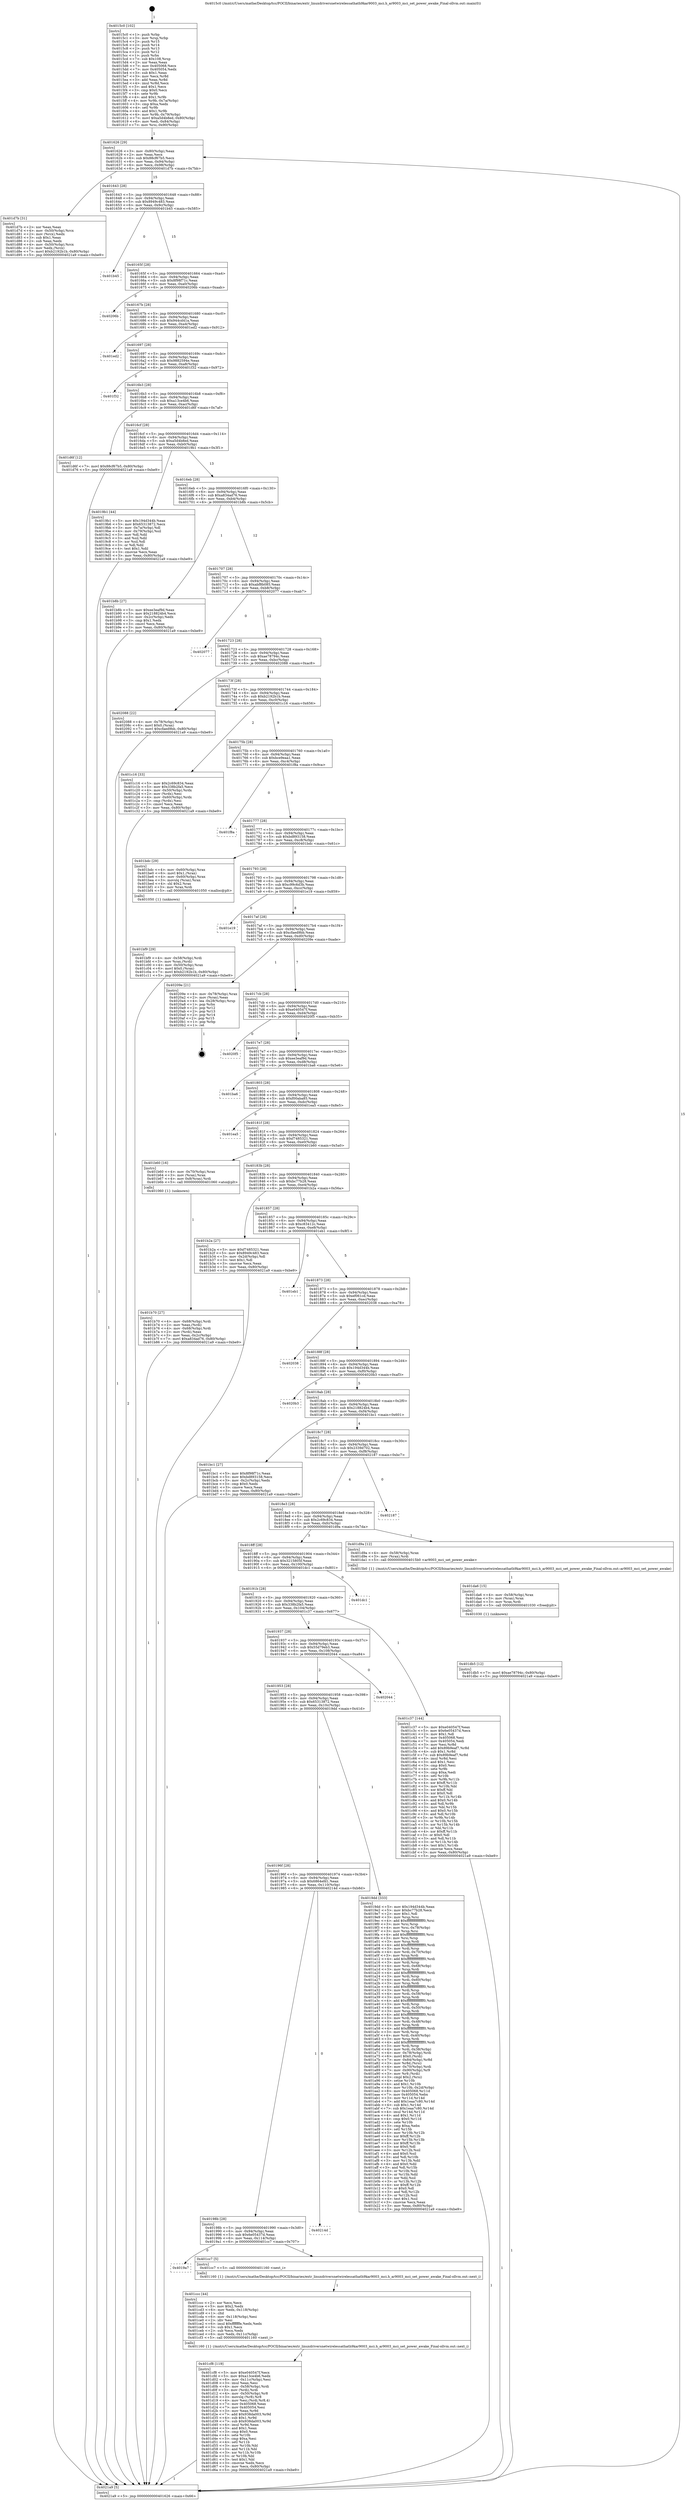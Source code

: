 digraph "0x4015c0" {
  label = "0x4015c0 (/mnt/c/Users/mathe/Desktop/tcc/POCII/binaries/extr_linuxdriversnetwirelessathath9kar9003_mci.h_ar9003_mci_set_power_awake_Final-ollvm.out::main(0))"
  labelloc = "t"
  node[shape=record]

  Entry [label="",width=0.3,height=0.3,shape=circle,fillcolor=black,style=filled]
  "0x401626" [label="{
     0x401626 [29]\l
     | [instrs]\l
     &nbsp;&nbsp;0x401626 \<+3\>: mov -0x80(%rbp),%eax\l
     &nbsp;&nbsp;0x401629 \<+2\>: mov %eax,%ecx\l
     &nbsp;&nbsp;0x40162b \<+6\>: sub $0x88cf67b5,%ecx\l
     &nbsp;&nbsp;0x401631 \<+6\>: mov %eax,-0x94(%rbp)\l
     &nbsp;&nbsp;0x401637 \<+6\>: mov %ecx,-0x98(%rbp)\l
     &nbsp;&nbsp;0x40163d \<+6\>: je 0000000000401d7b \<main+0x7bb\>\l
  }"]
  "0x401d7b" [label="{
     0x401d7b [31]\l
     | [instrs]\l
     &nbsp;&nbsp;0x401d7b \<+2\>: xor %eax,%eax\l
     &nbsp;&nbsp;0x401d7d \<+4\>: mov -0x50(%rbp),%rcx\l
     &nbsp;&nbsp;0x401d81 \<+2\>: mov (%rcx),%edx\l
     &nbsp;&nbsp;0x401d83 \<+3\>: sub $0x1,%eax\l
     &nbsp;&nbsp;0x401d86 \<+2\>: sub %eax,%edx\l
     &nbsp;&nbsp;0x401d88 \<+4\>: mov -0x50(%rbp),%rcx\l
     &nbsp;&nbsp;0x401d8c \<+2\>: mov %edx,(%rcx)\l
     &nbsp;&nbsp;0x401d8e \<+7\>: movl $0xb2192b1b,-0x80(%rbp)\l
     &nbsp;&nbsp;0x401d95 \<+5\>: jmp 00000000004021a9 \<main+0xbe9\>\l
  }"]
  "0x401643" [label="{
     0x401643 [28]\l
     | [instrs]\l
     &nbsp;&nbsp;0x401643 \<+5\>: jmp 0000000000401648 \<main+0x88\>\l
     &nbsp;&nbsp;0x401648 \<+6\>: mov -0x94(%rbp),%eax\l
     &nbsp;&nbsp;0x40164e \<+5\>: sub $0x8949c483,%eax\l
     &nbsp;&nbsp;0x401653 \<+6\>: mov %eax,-0x9c(%rbp)\l
     &nbsp;&nbsp;0x401659 \<+6\>: je 0000000000401b45 \<main+0x585\>\l
  }"]
  Exit [label="",width=0.3,height=0.3,shape=circle,fillcolor=black,style=filled,peripheries=2]
  "0x401b45" [label="{
     0x401b45\l
  }", style=dashed]
  "0x40165f" [label="{
     0x40165f [28]\l
     | [instrs]\l
     &nbsp;&nbsp;0x40165f \<+5\>: jmp 0000000000401664 \<main+0xa4\>\l
     &nbsp;&nbsp;0x401664 \<+6\>: mov -0x94(%rbp),%eax\l
     &nbsp;&nbsp;0x40166a \<+5\>: sub $0x8f98f71c,%eax\l
     &nbsp;&nbsp;0x40166f \<+6\>: mov %eax,-0xa0(%rbp)\l
     &nbsp;&nbsp;0x401675 \<+6\>: je 000000000040206b \<main+0xaab\>\l
  }"]
  "0x401db5" [label="{
     0x401db5 [12]\l
     | [instrs]\l
     &nbsp;&nbsp;0x401db5 \<+7\>: movl $0xae78794c,-0x80(%rbp)\l
     &nbsp;&nbsp;0x401dbc \<+5\>: jmp 00000000004021a9 \<main+0xbe9\>\l
  }"]
  "0x40206b" [label="{
     0x40206b\l
  }", style=dashed]
  "0x40167b" [label="{
     0x40167b [28]\l
     | [instrs]\l
     &nbsp;&nbsp;0x40167b \<+5\>: jmp 0000000000401680 \<main+0xc0\>\l
     &nbsp;&nbsp;0x401680 \<+6\>: mov -0x94(%rbp),%eax\l
     &nbsp;&nbsp;0x401686 \<+5\>: sub $0x944cd41a,%eax\l
     &nbsp;&nbsp;0x40168b \<+6\>: mov %eax,-0xa4(%rbp)\l
     &nbsp;&nbsp;0x401691 \<+6\>: je 0000000000401ed2 \<main+0x912\>\l
  }"]
  "0x401da6" [label="{
     0x401da6 [15]\l
     | [instrs]\l
     &nbsp;&nbsp;0x401da6 \<+4\>: mov -0x58(%rbp),%rax\l
     &nbsp;&nbsp;0x401daa \<+3\>: mov (%rax),%rax\l
     &nbsp;&nbsp;0x401dad \<+3\>: mov %rax,%rdi\l
     &nbsp;&nbsp;0x401db0 \<+5\>: call 0000000000401030 \<free@plt\>\l
     | [calls]\l
     &nbsp;&nbsp;0x401030 \{1\} (unknown)\l
  }"]
  "0x401ed2" [label="{
     0x401ed2\l
  }", style=dashed]
  "0x401697" [label="{
     0x401697 [28]\l
     | [instrs]\l
     &nbsp;&nbsp;0x401697 \<+5\>: jmp 000000000040169c \<main+0xdc\>\l
     &nbsp;&nbsp;0x40169c \<+6\>: mov -0x94(%rbp),%eax\l
     &nbsp;&nbsp;0x4016a2 \<+5\>: sub $0x9882594e,%eax\l
     &nbsp;&nbsp;0x4016a7 \<+6\>: mov %eax,-0xa8(%rbp)\l
     &nbsp;&nbsp;0x4016ad \<+6\>: je 0000000000401f32 \<main+0x972\>\l
  }"]
  "0x401cf8" [label="{
     0x401cf8 [119]\l
     | [instrs]\l
     &nbsp;&nbsp;0x401cf8 \<+5\>: mov $0xe040547f,%ecx\l
     &nbsp;&nbsp;0x401cfd \<+5\>: mov $0xa13ce4b6,%edx\l
     &nbsp;&nbsp;0x401d02 \<+6\>: mov -0x11c(%rbp),%esi\l
     &nbsp;&nbsp;0x401d08 \<+3\>: imul %eax,%esi\l
     &nbsp;&nbsp;0x401d0b \<+4\>: mov -0x58(%rbp),%rdi\l
     &nbsp;&nbsp;0x401d0f \<+3\>: mov (%rdi),%rdi\l
     &nbsp;&nbsp;0x401d12 \<+4\>: mov -0x50(%rbp),%r8\l
     &nbsp;&nbsp;0x401d16 \<+3\>: movslq (%r8),%r8\l
     &nbsp;&nbsp;0x401d19 \<+4\>: mov %esi,(%rdi,%r8,4)\l
     &nbsp;&nbsp;0x401d1d \<+7\>: mov 0x405068,%eax\l
     &nbsp;&nbsp;0x401d24 \<+7\>: mov 0x405054,%esi\l
     &nbsp;&nbsp;0x401d2b \<+3\>: mov %eax,%r9d\l
     &nbsp;&nbsp;0x401d2e \<+7\>: add $0x938da003,%r9d\l
     &nbsp;&nbsp;0x401d35 \<+4\>: sub $0x1,%r9d\l
     &nbsp;&nbsp;0x401d39 \<+7\>: sub $0x938da003,%r9d\l
     &nbsp;&nbsp;0x401d40 \<+4\>: imul %r9d,%eax\l
     &nbsp;&nbsp;0x401d44 \<+3\>: and $0x1,%eax\l
     &nbsp;&nbsp;0x401d47 \<+3\>: cmp $0x0,%eax\l
     &nbsp;&nbsp;0x401d4a \<+4\>: sete %r10b\l
     &nbsp;&nbsp;0x401d4e \<+3\>: cmp $0xa,%esi\l
     &nbsp;&nbsp;0x401d51 \<+4\>: setl %r11b\l
     &nbsp;&nbsp;0x401d55 \<+3\>: mov %r10b,%bl\l
     &nbsp;&nbsp;0x401d58 \<+3\>: and %r11b,%bl\l
     &nbsp;&nbsp;0x401d5b \<+3\>: xor %r11b,%r10b\l
     &nbsp;&nbsp;0x401d5e \<+3\>: or %r10b,%bl\l
     &nbsp;&nbsp;0x401d61 \<+3\>: test $0x1,%bl\l
     &nbsp;&nbsp;0x401d64 \<+3\>: cmovne %edx,%ecx\l
     &nbsp;&nbsp;0x401d67 \<+3\>: mov %ecx,-0x80(%rbp)\l
     &nbsp;&nbsp;0x401d6a \<+5\>: jmp 00000000004021a9 \<main+0xbe9\>\l
  }"]
  "0x401f32" [label="{
     0x401f32\l
  }", style=dashed]
  "0x4016b3" [label="{
     0x4016b3 [28]\l
     | [instrs]\l
     &nbsp;&nbsp;0x4016b3 \<+5\>: jmp 00000000004016b8 \<main+0xf8\>\l
     &nbsp;&nbsp;0x4016b8 \<+6\>: mov -0x94(%rbp),%eax\l
     &nbsp;&nbsp;0x4016be \<+5\>: sub $0xa13ce4b6,%eax\l
     &nbsp;&nbsp;0x4016c3 \<+6\>: mov %eax,-0xac(%rbp)\l
     &nbsp;&nbsp;0x4016c9 \<+6\>: je 0000000000401d6f \<main+0x7af\>\l
  }"]
  "0x401ccc" [label="{
     0x401ccc [44]\l
     | [instrs]\l
     &nbsp;&nbsp;0x401ccc \<+2\>: xor %ecx,%ecx\l
     &nbsp;&nbsp;0x401cce \<+5\>: mov $0x2,%edx\l
     &nbsp;&nbsp;0x401cd3 \<+6\>: mov %edx,-0x118(%rbp)\l
     &nbsp;&nbsp;0x401cd9 \<+1\>: cltd\l
     &nbsp;&nbsp;0x401cda \<+6\>: mov -0x118(%rbp),%esi\l
     &nbsp;&nbsp;0x401ce0 \<+2\>: idiv %esi\l
     &nbsp;&nbsp;0x401ce2 \<+6\>: imul $0xfffffffe,%edx,%edx\l
     &nbsp;&nbsp;0x401ce8 \<+3\>: sub $0x1,%ecx\l
     &nbsp;&nbsp;0x401ceb \<+2\>: sub %ecx,%edx\l
     &nbsp;&nbsp;0x401ced \<+6\>: mov %edx,-0x11c(%rbp)\l
     &nbsp;&nbsp;0x401cf3 \<+5\>: call 0000000000401160 \<next_i\>\l
     | [calls]\l
     &nbsp;&nbsp;0x401160 \{1\} (/mnt/c/Users/mathe/Desktop/tcc/POCII/binaries/extr_linuxdriversnetwirelessathath9kar9003_mci.h_ar9003_mci_set_power_awake_Final-ollvm.out::next_i)\l
  }"]
  "0x401d6f" [label="{
     0x401d6f [12]\l
     | [instrs]\l
     &nbsp;&nbsp;0x401d6f \<+7\>: movl $0x88cf67b5,-0x80(%rbp)\l
     &nbsp;&nbsp;0x401d76 \<+5\>: jmp 00000000004021a9 \<main+0xbe9\>\l
  }"]
  "0x4016cf" [label="{
     0x4016cf [28]\l
     | [instrs]\l
     &nbsp;&nbsp;0x4016cf \<+5\>: jmp 00000000004016d4 \<main+0x114\>\l
     &nbsp;&nbsp;0x4016d4 \<+6\>: mov -0x94(%rbp),%eax\l
     &nbsp;&nbsp;0x4016da \<+5\>: sub $0xa5d4b8ed,%eax\l
     &nbsp;&nbsp;0x4016df \<+6\>: mov %eax,-0xb0(%rbp)\l
     &nbsp;&nbsp;0x4016e5 \<+6\>: je 00000000004019b1 \<main+0x3f1\>\l
  }"]
  "0x4019a7" [label="{
     0x4019a7\l
  }", style=dashed]
  "0x4019b1" [label="{
     0x4019b1 [44]\l
     | [instrs]\l
     &nbsp;&nbsp;0x4019b1 \<+5\>: mov $0x194d344b,%eax\l
     &nbsp;&nbsp;0x4019b6 \<+5\>: mov $0x65313872,%ecx\l
     &nbsp;&nbsp;0x4019bb \<+3\>: mov -0x7a(%rbp),%dl\l
     &nbsp;&nbsp;0x4019be \<+4\>: mov -0x79(%rbp),%sil\l
     &nbsp;&nbsp;0x4019c2 \<+3\>: mov %dl,%dil\l
     &nbsp;&nbsp;0x4019c5 \<+3\>: and %sil,%dil\l
     &nbsp;&nbsp;0x4019c8 \<+3\>: xor %sil,%dl\l
     &nbsp;&nbsp;0x4019cb \<+3\>: or %dl,%dil\l
     &nbsp;&nbsp;0x4019ce \<+4\>: test $0x1,%dil\l
     &nbsp;&nbsp;0x4019d2 \<+3\>: cmovne %ecx,%eax\l
     &nbsp;&nbsp;0x4019d5 \<+3\>: mov %eax,-0x80(%rbp)\l
     &nbsp;&nbsp;0x4019d8 \<+5\>: jmp 00000000004021a9 \<main+0xbe9\>\l
  }"]
  "0x4016eb" [label="{
     0x4016eb [28]\l
     | [instrs]\l
     &nbsp;&nbsp;0x4016eb \<+5\>: jmp 00000000004016f0 \<main+0x130\>\l
     &nbsp;&nbsp;0x4016f0 \<+6\>: mov -0x94(%rbp),%eax\l
     &nbsp;&nbsp;0x4016f6 \<+5\>: sub $0xa834ad76,%eax\l
     &nbsp;&nbsp;0x4016fb \<+6\>: mov %eax,-0xb4(%rbp)\l
     &nbsp;&nbsp;0x401701 \<+6\>: je 0000000000401b8b \<main+0x5cb\>\l
  }"]
  "0x4021a9" [label="{
     0x4021a9 [5]\l
     | [instrs]\l
     &nbsp;&nbsp;0x4021a9 \<+5\>: jmp 0000000000401626 \<main+0x66\>\l
  }"]
  "0x4015c0" [label="{
     0x4015c0 [102]\l
     | [instrs]\l
     &nbsp;&nbsp;0x4015c0 \<+1\>: push %rbp\l
     &nbsp;&nbsp;0x4015c1 \<+3\>: mov %rsp,%rbp\l
     &nbsp;&nbsp;0x4015c4 \<+2\>: push %r15\l
     &nbsp;&nbsp;0x4015c6 \<+2\>: push %r14\l
     &nbsp;&nbsp;0x4015c8 \<+2\>: push %r13\l
     &nbsp;&nbsp;0x4015ca \<+2\>: push %r12\l
     &nbsp;&nbsp;0x4015cc \<+1\>: push %rbx\l
     &nbsp;&nbsp;0x4015cd \<+7\>: sub $0x108,%rsp\l
     &nbsp;&nbsp;0x4015d4 \<+2\>: xor %eax,%eax\l
     &nbsp;&nbsp;0x4015d6 \<+7\>: mov 0x405068,%ecx\l
     &nbsp;&nbsp;0x4015dd \<+7\>: mov 0x405054,%edx\l
     &nbsp;&nbsp;0x4015e4 \<+3\>: sub $0x1,%eax\l
     &nbsp;&nbsp;0x4015e7 \<+3\>: mov %ecx,%r8d\l
     &nbsp;&nbsp;0x4015ea \<+3\>: add %eax,%r8d\l
     &nbsp;&nbsp;0x4015ed \<+4\>: imul %r8d,%ecx\l
     &nbsp;&nbsp;0x4015f1 \<+3\>: and $0x1,%ecx\l
     &nbsp;&nbsp;0x4015f4 \<+3\>: cmp $0x0,%ecx\l
     &nbsp;&nbsp;0x4015f7 \<+4\>: sete %r9b\l
     &nbsp;&nbsp;0x4015fb \<+4\>: and $0x1,%r9b\l
     &nbsp;&nbsp;0x4015ff \<+4\>: mov %r9b,-0x7a(%rbp)\l
     &nbsp;&nbsp;0x401603 \<+3\>: cmp $0xa,%edx\l
     &nbsp;&nbsp;0x401606 \<+4\>: setl %r9b\l
     &nbsp;&nbsp;0x40160a \<+4\>: and $0x1,%r9b\l
     &nbsp;&nbsp;0x40160e \<+4\>: mov %r9b,-0x79(%rbp)\l
     &nbsp;&nbsp;0x401612 \<+7\>: movl $0xa5d4b8ed,-0x80(%rbp)\l
     &nbsp;&nbsp;0x401619 \<+6\>: mov %edi,-0x84(%rbp)\l
     &nbsp;&nbsp;0x40161f \<+7\>: mov %rsi,-0x90(%rbp)\l
  }"]
  "0x401cc7" [label="{
     0x401cc7 [5]\l
     | [instrs]\l
     &nbsp;&nbsp;0x401cc7 \<+5\>: call 0000000000401160 \<next_i\>\l
     | [calls]\l
     &nbsp;&nbsp;0x401160 \{1\} (/mnt/c/Users/mathe/Desktop/tcc/POCII/binaries/extr_linuxdriversnetwirelessathath9kar9003_mci.h_ar9003_mci_set_power_awake_Final-ollvm.out::next_i)\l
  }"]
  "0x401b8b" [label="{
     0x401b8b [27]\l
     | [instrs]\l
     &nbsp;&nbsp;0x401b8b \<+5\>: mov $0xee3eaf9d,%eax\l
     &nbsp;&nbsp;0x401b90 \<+5\>: mov $0x218824b4,%ecx\l
     &nbsp;&nbsp;0x401b95 \<+3\>: mov -0x2c(%rbp),%edx\l
     &nbsp;&nbsp;0x401b98 \<+3\>: cmp $0x1,%edx\l
     &nbsp;&nbsp;0x401b9b \<+3\>: cmovl %ecx,%eax\l
     &nbsp;&nbsp;0x401b9e \<+3\>: mov %eax,-0x80(%rbp)\l
     &nbsp;&nbsp;0x401ba1 \<+5\>: jmp 00000000004021a9 \<main+0xbe9\>\l
  }"]
  "0x401707" [label="{
     0x401707 [28]\l
     | [instrs]\l
     &nbsp;&nbsp;0x401707 \<+5\>: jmp 000000000040170c \<main+0x14c\>\l
     &nbsp;&nbsp;0x40170c \<+6\>: mov -0x94(%rbp),%eax\l
     &nbsp;&nbsp;0x401712 \<+5\>: sub $0xabf8b085,%eax\l
     &nbsp;&nbsp;0x401717 \<+6\>: mov %eax,-0xb8(%rbp)\l
     &nbsp;&nbsp;0x40171d \<+6\>: je 0000000000402077 \<main+0xab7\>\l
  }"]
  "0x40198b" [label="{
     0x40198b [28]\l
     | [instrs]\l
     &nbsp;&nbsp;0x40198b \<+5\>: jmp 0000000000401990 \<main+0x3d0\>\l
     &nbsp;&nbsp;0x401990 \<+6\>: mov -0x94(%rbp),%eax\l
     &nbsp;&nbsp;0x401996 \<+5\>: sub $0x6e05437d,%eax\l
     &nbsp;&nbsp;0x40199b \<+6\>: mov %eax,-0x114(%rbp)\l
     &nbsp;&nbsp;0x4019a1 \<+6\>: je 0000000000401cc7 \<main+0x707\>\l
  }"]
  "0x402077" [label="{
     0x402077\l
  }", style=dashed]
  "0x401723" [label="{
     0x401723 [28]\l
     | [instrs]\l
     &nbsp;&nbsp;0x401723 \<+5\>: jmp 0000000000401728 \<main+0x168\>\l
     &nbsp;&nbsp;0x401728 \<+6\>: mov -0x94(%rbp),%eax\l
     &nbsp;&nbsp;0x40172e \<+5\>: sub $0xae78794c,%eax\l
     &nbsp;&nbsp;0x401733 \<+6\>: mov %eax,-0xbc(%rbp)\l
     &nbsp;&nbsp;0x401739 \<+6\>: je 0000000000402088 \<main+0xac8\>\l
  }"]
  "0x40214d" [label="{
     0x40214d\l
  }", style=dashed]
  "0x402088" [label="{
     0x402088 [22]\l
     | [instrs]\l
     &nbsp;&nbsp;0x402088 \<+4\>: mov -0x78(%rbp),%rax\l
     &nbsp;&nbsp;0x40208c \<+6\>: movl $0x0,(%rax)\l
     &nbsp;&nbsp;0x402092 \<+7\>: movl $0xcfaed9bb,-0x80(%rbp)\l
     &nbsp;&nbsp;0x402099 \<+5\>: jmp 00000000004021a9 \<main+0xbe9\>\l
  }"]
  "0x40173f" [label="{
     0x40173f [28]\l
     | [instrs]\l
     &nbsp;&nbsp;0x40173f \<+5\>: jmp 0000000000401744 \<main+0x184\>\l
     &nbsp;&nbsp;0x401744 \<+6\>: mov -0x94(%rbp),%eax\l
     &nbsp;&nbsp;0x40174a \<+5\>: sub $0xb2192b1b,%eax\l
     &nbsp;&nbsp;0x40174f \<+6\>: mov %eax,-0xc0(%rbp)\l
     &nbsp;&nbsp;0x401755 \<+6\>: je 0000000000401c16 \<main+0x656\>\l
  }"]
  "0x401bf9" [label="{
     0x401bf9 [29]\l
     | [instrs]\l
     &nbsp;&nbsp;0x401bf9 \<+4\>: mov -0x58(%rbp),%rdi\l
     &nbsp;&nbsp;0x401bfd \<+3\>: mov %rax,(%rdi)\l
     &nbsp;&nbsp;0x401c00 \<+4\>: mov -0x50(%rbp),%rax\l
     &nbsp;&nbsp;0x401c04 \<+6\>: movl $0x0,(%rax)\l
     &nbsp;&nbsp;0x401c0a \<+7\>: movl $0xb2192b1b,-0x80(%rbp)\l
     &nbsp;&nbsp;0x401c11 \<+5\>: jmp 00000000004021a9 \<main+0xbe9\>\l
  }"]
  "0x401c16" [label="{
     0x401c16 [33]\l
     | [instrs]\l
     &nbsp;&nbsp;0x401c16 \<+5\>: mov $0x2c69c834,%eax\l
     &nbsp;&nbsp;0x401c1b \<+5\>: mov $0x338b2fa5,%ecx\l
     &nbsp;&nbsp;0x401c20 \<+4\>: mov -0x50(%rbp),%rdx\l
     &nbsp;&nbsp;0x401c24 \<+2\>: mov (%rdx),%esi\l
     &nbsp;&nbsp;0x401c26 \<+4\>: mov -0x60(%rbp),%rdx\l
     &nbsp;&nbsp;0x401c2a \<+2\>: cmp (%rdx),%esi\l
     &nbsp;&nbsp;0x401c2c \<+3\>: cmovl %ecx,%eax\l
     &nbsp;&nbsp;0x401c2f \<+3\>: mov %eax,-0x80(%rbp)\l
     &nbsp;&nbsp;0x401c32 \<+5\>: jmp 00000000004021a9 \<main+0xbe9\>\l
  }"]
  "0x40175b" [label="{
     0x40175b [28]\l
     | [instrs]\l
     &nbsp;&nbsp;0x40175b \<+5\>: jmp 0000000000401760 \<main+0x1a0\>\l
     &nbsp;&nbsp;0x401760 \<+6\>: mov -0x94(%rbp),%eax\l
     &nbsp;&nbsp;0x401766 \<+5\>: sub $0xbce9eaa1,%eax\l
     &nbsp;&nbsp;0x40176b \<+6\>: mov %eax,-0xc4(%rbp)\l
     &nbsp;&nbsp;0x401771 \<+6\>: je 0000000000401f8a \<main+0x9ca\>\l
  }"]
  "0x401b70" [label="{
     0x401b70 [27]\l
     | [instrs]\l
     &nbsp;&nbsp;0x401b70 \<+4\>: mov -0x68(%rbp),%rdi\l
     &nbsp;&nbsp;0x401b74 \<+2\>: mov %eax,(%rdi)\l
     &nbsp;&nbsp;0x401b76 \<+4\>: mov -0x68(%rbp),%rdi\l
     &nbsp;&nbsp;0x401b7a \<+2\>: mov (%rdi),%eax\l
     &nbsp;&nbsp;0x401b7c \<+3\>: mov %eax,-0x2c(%rbp)\l
     &nbsp;&nbsp;0x401b7f \<+7\>: movl $0xa834ad76,-0x80(%rbp)\l
     &nbsp;&nbsp;0x401b86 \<+5\>: jmp 00000000004021a9 \<main+0xbe9\>\l
  }"]
  "0x401f8a" [label="{
     0x401f8a\l
  }", style=dashed]
  "0x401777" [label="{
     0x401777 [28]\l
     | [instrs]\l
     &nbsp;&nbsp;0x401777 \<+5\>: jmp 000000000040177c \<main+0x1bc\>\l
     &nbsp;&nbsp;0x40177c \<+6\>: mov -0x94(%rbp),%eax\l
     &nbsp;&nbsp;0x401782 \<+5\>: sub $0xbd893158,%eax\l
     &nbsp;&nbsp;0x401787 \<+6\>: mov %eax,-0xc8(%rbp)\l
     &nbsp;&nbsp;0x40178d \<+6\>: je 0000000000401bdc \<main+0x61c\>\l
  }"]
  "0x40196f" [label="{
     0x40196f [28]\l
     | [instrs]\l
     &nbsp;&nbsp;0x40196f \<+5\>: jmp 0000000000401974 \<main+0x3b4\>\l
     &nbsp;&nbsp;0x401974 \<+6\>: mov -0x94(%rbp),%eax\l
     &nbsp;&nbsp;0x40197a \<+5\>: sub $0x6864efd1,%eax\l
     &nbsp;&nbsp;0x40197f \<+6\>: mov %eax,-0x110(%rbp)\l
     &nbsp;&nbsp;0x401985 \<+6\>: je 000000000040214d \<main+0xb8d\>\l
  }"]
  "0x401bdc" [label="{
     0x401bdc [29]\l
     | [instrs]\l
     &nbsp;&nbsp;0x401bdc \<+4\>: mov -0x60(%rbp),%rax\l
     &nbsp;&nbsp;0x401be0 \<+6\>: movl $0x1,(%rax)\l
     &nbsp;&nbsp;0x401be6 \<+4\>: mov -0x60(%rbp),%rax\l
     &nbsp;&nbsp;0x401bea \<+3\>: movslq (%rax),%rax\l
     &nbsp;&nbsp;0x401bed \<+4\>: shl $0x2,%rax\l
     &nbsp;&nbsp;0x401bf1 \<+3\>: mov %rax,%rdi\l
     &nbsp;&nbsp;0x401bf4 \<+5\>: call 0000000000401050 \<malloc@plt\>\l
     | [calls]\l
     &nbsp;&nbsp;0x401050 \{1\} (unknown)\l
  }"]
  "0x401793" [label="{
     0x401793 [28]\l
     | [instrs]\l
     &nbsp;&nbsp;0x401793 \<+5\>: jmp 0000000000401798 \<main+0x1d8\>\l
     &nbsp;&nbsp;0x401798 \<+6\>: mov -0x94(%rbp),%eax\l
     &nbsp;&nbsp;0x40179e \<+5\>: sub $0xc99c6d3b,%eax\l
     &nbsp;&nbsp;0x4017a3 \<+6\>: mov %eax,-0xcc(%rbp)\l
     &nbsp;&nbsp;0x4017a9 \<+6\>: je 0000000000401e19 \<main+0x859\>\l
  }"]
  "0x4019dd" [label="{
     0x4019dd [333]\l
     | [instrs]\l
     &nbsp;&nbsp;0x4019dd \<+5\>: mov $0x194d344b,%eax\l
     &nbsp;&nbsp;0x4019e2 \<+5\>: mov $0xbc77b28,%ecx\l
     &nbsp;&nbsp;0x4019e7 \<+2\>: mov $0x1,%dl\l
     &nbsp;&nbsp;0x4019e9 \<+3\>: mov %rsp,%rsi\l
     &nbsp;&nbsp;0x4019ec \<+4\>: add $0xfffffffffffffff0,%rsi\l
     &nbsp;&nbsp;0x4019f0 \<+3\>: mov %rsi,%rsp\l
     &nbsp;&nbsp;0x4019f3 \<+4\>: mov %rsi,-0x78(%rbp)\l
     &nbsp;&nbsp;0x4019f7 \<+3\>: mov %rsp,%rsi\l
     &nbsp;&nbsp;0x4019fa \<+4\>: add $0xfffffffffffffff0,%rsi\l
     &nbsp;&nbsp;0x4019fe \<+3\>: mov %rsi,%rsp\l
     &nbsp;&nbsp;0x401a01 \<+3\>: mov %rsp,%rdi\l
     &nbsp;&nbsp;0x401a04 \<+4\>: add $0xfffffffffffffff0,%rdi\l
     &nbsp;&nbsp;0x401a08 \<+3\>: mov %rdi,%rsp\l
     &nbsp;&nbsp;0x401a0b \<+4\>: mov %rdi,-0x70(%rbp)\l
     &nbsp;&nbsp;0x401a0f \<+3\>: mov %rsp,%rdi\l
     &nbsp;&nbsp;0x401a12 \<+4\>: add $0xfffffffffffffff0,%rdi\l
     &nbsp;&nbsp;0x401a16 \<+3\>: mov %rdi,%rsp\l
     &nbsp;&nbsp;0x401a19 \<+4\>: mov %rdi,-0x68(%rbp)\l
     &nbsp;&nbsp;0x401a1d \<+3\>: mov %rsp,%rdi\l
     &nbsp;&nbsp;0x401a20 \<+4\>: add $0xfffffffffffffff0,%rdi\l
     &nbsp;&nbsp;0x401a24 \<+3\>: mov %rdi,%rsp\l
     &nbsp;&nbsp;0x401a27 \<+4\>: mov %rdi,-0x60(%rbp)\l
     &nbsp;&nbsp;0x401a2b \<+3\>: mov %rsp,%rdi\l
     &nbsp;&nbsp;0x401a2e \<+4\>: add $0xfffffffffffffff0,%rdi\l
     &nbsp;&nbsp;0x401a32 \<+3\>: mov %rdi,%rsp\l
     &nbsp;&nbsp;0x401a35 \<+4\>: mov %rdi,-0x58(%rbp)\l
     &nbsp;&nbsp;0x401a39 \<+3\>: mov %rsp,%rdi\l
     &nbsp;&nbsp;0x401a3c \<+4\>: add $0xfffffffffffffff0,%rdi\l
     &nbsp;&nbsp;0x401a40 \<+3\>: mov %rdi,%rsp\l
     &nbsp;&nbsp;0x401a43 \<+4\>: mov %rdi,-0x50(%rbp)\l
     &nbsp;&nbsp;0x401a47 \<+3\>: mov %rsp,%rdi\l
     &nbsp;&nbsp;0x401a4a \<+4\>: add $0xfffffffffffffff0,%rdi\l
     &nbsp;&nbsp;0x401a4e \<+3\>: mov %rdi,%rsp\l
     &nbsp;&nbsp;0x401a51 \<+4\>: mov %rdi,-0x48(%rbp)\l
     &nbsp;&nbsp;0x401a55 \<+3\>: mov %rsp,%rdi\l
     &nbsp;&nbsp;0x401a58 \<+4\>: add $0xfffffffffffffff0,%rdi\l
     &nbsp;&nbsp;0x401a5c \<+3\>: mov %rdi,%rsp\l
     &nbsp;&nbsp;0x401a5f \<+4\>: mov %rdi,-0x40(%rbp)\l
     &nbsp;&nbsp;0x401a63 \<+3\>: mov %rsp,%rdi\l
     &nbsp;&nbsp;0x401a66 \<+4\>: add $0xfffffffffffffff0,%rdi\l
     &nbsp;&nbsp;0x401a6a \<+3\>: mov %rdi,%rsp\l
     &nbsp;&nbsp;0x401a6d \<+4\>: mov %rdi,-0x38(%rbp)\l
     &nbsp;&nbsp;0x401a71 \<+4\>: mov -0x78(%rbp),%rdi\l
     &nbsp;&nbsp;0x401a75 \<+6\>: movl $0x0,(%rdi)\l
     &nbsp;&nbsp;0x401a7b \<+7\>: mov -0x84(%rbp),%r8d\l
     &nbsp;&nbsp;0x401a82 \<+3\>: mov %r8d,(%rsi)\l
     &nbsp;&nbsp;0x401a85 \<+4\>: mov -0x70(%rbp),%rdi\l
     &nbsp;&nbsp;0x401a89 \<+7\>: mov -0x90(%rbp),%r9\l
     &nbsp;&nbsp;0x401a90 \<+3\>: mov %r9,(%rdi)\l
     &nbsp;&nbsp;0x401a93 \<+3\>: cmpl $0x2,(%rsi)\l
     &nbsp;&nbsp;0x401a96 \<+4\>: setne %r10b\l
     &nbsp;&nbsp;0x401a9a \<+4\>: and $0x1,%r10b\l
     &nbsp;&nbsp;0x401a9e \<+4\>: mov %r10b,-0x2d(%rbp)\l
     &nbsp;&nbsp;0x401aa2 \<+8\>: mov 0x405068,%r11d\l
     &nbsp;&nbsp;0x401aaa \<+7\>: mov 0x405054,%ebx\l
     &nbsp;&nbsp;0x401ab1 \<+3\>: mov %r11d,%r14d\l
     &nbsp;&nbsp;0x401ab4 \<+7\>: add $0x1eaa7c80,%r14d\l
     &nbsp;&nbsp;0x401abb \<+4\>: sub $0x1,%r14d\l
     &nbsp;&nbsp;0x401abf \<+7\>: sub $0x1eaa7c80,%r14d\l
     &nbsp;&nbsp;0x401ac6 \<+4\>: imul %r14d,%r11d\l
     &nbsp;&nbsp;0x401aca \<+4\>: and $0x1,%r11d\l
     &nbsp;&nbsp;0x401ace \<+4\>: cmp $0x0,%r11d\l
     &nbsp;&nbsp;0x401ad2 \<+4\>: sete %r10b\l
     &nbsp;&nbsp;0x401ad6 \<+3\>: cmp $0xa,%ebx\l
     &nbsp;&nbsp;0x401ad9 \<+4\>: setl %r15b\l
     &nbsp;&nbsp;0x401add \<+3\>: mov %r10b,%r12b\l
     &nbsp;&nbsp;0x401ae0 \<+4\>: xor $0xff,%r12b\l
     &nbsp;&nbsp;0x401ae4 \<+3\>: mov %r15b,%r13b\l
     &nbsp;&nbsp;0x401ae7 \<+4\>: xor $0xff,%r13b\l
     &nbsp;&nbsp;0x401aeb \<+3\>: xor $0x0,%dl\l
     &nbsp;&nbsp;0x401aee \<+3\>: mov %r12b,%sil\l
     &nbsp;&nbsp;0x401af1 \<+4\>: and $0x0,%sil\l
     &nbsp;&nbsp;0x401af5 \<+3\>: and %dl,%r10b\l
     &nbsp;&nbsp;0x401af8 \<+3\>: mov %r13b,%dil\l
     &nbsp;&nbsp;0x401afb \<+4\>: and $0x0,%dil\l
     &nbsp;&nbsp;0x401aff \<+3\>: and %dl,%r15b\l
     &nbsp;&nbsp;0x401b02 \<+3\>: or %r10b,%sil\l
     &nbsp;&nbsp;0x401b05 \<+3\>: or %r15b,%dil\l
     &nbsp;&nbsp;0x401b08 \<+3\>: xor %dil,%sil\l
     &nbsp;&nbsp;0x401b0b \<+3\>: or %r13b,%r12b\l
     &nbsp;&nbsp;0x401b0e \<+4\>: xor $0xff,%r12b\l
     &nbsp;&nbsp;0x401b12 \<+3\>: or $0x0,%dl\l
     &nbsp;&nbsp;0x401b15 \<+3\>: and %dl,%r12b\l
     &nbsp;&nbsp;0x401b18 \<+3\>: or %r12b,%sil\l
     &nbsp;&nbsp;0x401b1b \<+4\>: test $0x1,%sil\l
     &nbsp;&nbsp;0x401b1f \<+3\>: cmovne %ecx,%eax\l
     &nbsp;&nbsp;0x401b22 \<+3\>: mov %eax,-0x80(%rbp)\l
     &nbsp;&nbsp;0x401b25 \<+5\>: jmp 00000000004021a9 \<main+0xbe9\>\l
  }"]
  "0x401e19" [label="{
     0x401e19\l
  }", style=dashed]
  "0x4017af" [label="{
     0x4017af [28]\l
     | [instrs]\l
     &nbsp;&nbsp;0x4017af \<+5\>: jmp 00000000004017b4 \<main+0x1f4\>\l
     &nbsp;&nbsp;0x4017b4 \<+6\>: mov -0x94(%rbp),%eax\l
     &nbsp;&nbsp;0x4017ba \<+5\>: sub $0xcfaed9bb,%eax\l
     &nbsp;&nbsp;0x4017bf \<+6\>: mov %eax,-0xd0(%rbp)\l
     &nbsp;&nbsp;0x4017c5 \<+6\>: je 000000000040209e \<main+0xade\>\l
  }"]
  "0x401953" [label="{
     0x401953 [28]\l
     | [instrs]\l
     &nbsp;&nbsp;0x401953 \<+5\>: jmp 0000000000401958 \<main+0x398\>\l
     &nbsp;&nbsp;0x401958 \<+6\>: mov -0x94(%rbp),%eax\l
     &nbsp;&nbsp;0x40195e \<+5\>: sub $0x65313872,%eax\l
     &nbsp;&nbsp;0x401963 \<+6\>: mov %eax,-0x10c(%rbp)\l
     &nbsp;&nbsp;0x401969 \<+6\>: je 00000000004019dd \<main+0x41d\>\l
  }"]
  "0x40209e" [label="{
     0x40209e [21]\l
     | [instrs]\l
     &nbsp;&nbsp;0x40209e \<+4\>: mov -0x78(%rbp),%rax\l
     &nbsp;&nbsp;0x4020a2 \<+2\>: mov (%rax),%eax\l
     &nbsp;&nbsp;0x4020a4 \<+4\>: lea -0x28(%rbp),%rsp\l
     &nbsp;&nbsp;0x4020a8 \<+1\>: pop %rbx\l
     &nbsp;&nbsp;0x4020a9 \<+2\>: pop %r12\l
     &nbsp;&nbsp;0x4020ab \<+2\>: pop %r13\l
     &nbsp;&nbsp;0x4020ad \<+2\>: pop %r14\l
     &nbsp;&nbsp;0x4020af \<+2\>: pop %r15\l
     &nbsp;&nbsp;0x4020b1 \<+1\>: pop %rbp\l
     &nbsp;&nbsp;0x4020b2 \<+1\>: ret\l
  }"]
  "0x4017cb" [label="{
     0x4017cb [28]\l
     | [instrs]\l
     &nbsp;&nbsp;0x4017cb \<+5\>: jmp 00000000004017d0 \<main+0x210\>\l
     &nbsp;&nbsp;0x4017d0 \<+6\>: mov -0x94(%rbp),%eax\l
     &nbsp;&nbsp;0x4017d6 \<+5\>: sub $0xe040547f,%eax\l
     &nbsp;&nbsp;0x4017db \<+6\>: mov %eax,-0xd4(%rbp)\l
     &nbsp;&nbsp;0x4017e1 \<+6\>: je 00000000004020f5 \<main+0xb35\>\l
  }"]
  "0x402044" [label="{
     0x402044\l
  }", style=dashed]
  "0x4020f5" [label="{
     0x4020f5\l
  }", style=dashed]
  "0x4017e7" [label="{
     0x4017e7 [28]\l
     | [instrs]\l
     &nbsp;&nbsp;0x4017e7 \<+5\>: jmp 00000000004017ec \<main+0x22c\>\l
     &nbsp;&nbsp;0x4017ec \<+6\>: mov -0x94(%rbp),%eax\l
     &nbsp;&nbsp;0x4017f2 \<+5\>: sub $0xee3eaf9d,%eax\l
     &nbsp;&nbsp;0x4017f7 \<+6\>: mov %eax,-0xd8(%rbp)\l
     &nbsp;&nbsp;0x4017fd \<+6\>: je 0000000000401ba6 \<main+0x5e6\>\l
  }"]
  "0x401937" [label="{
     0x401937 [28]\l
     | [instrs]\l
     &nbsp;&nbsp;0x401937 \<+5\>: jmp 000000000040193c \<main+0x37c\>\l
     &nbsp;&nbsp;0x40193c \<+6\>: mov -0x94(%rbp),%eax\l
     &nbsp;&nbsp;0x401942 \<+5\>: sub $0x55d79eb3,%eax\l
     &nbsp;&nbsp;0x401947 \<+6\>: mov %eax,-0x108(%rbp)\l
     &nbsp;&nbsp;0x40194d \<+6\>: je 0000000000402044 \<main+0xa84\>\l
  }"]
  "0x401ba6" [label="{
     0x401ba6\l
  }", style=dashed]
  "0x401803" [label="{
     0x401803 [28]\l
     | [instrs]\l
     &nbsp;&nbsp;0x401803 \<+5\>: jmp 0000000000401808 \<main+0x248\>\l
     &nbsp;&nbsp;0x401808 \<+6\>: mov -0x94(%rbp),%eax\l
     &nbsp;&nbsp;0x40180e \<+5\>: sub $0xf00aba85,%eax\l
     &nbsp;&nbsp;0x401813 \<+6\>: mov %eax,-0xdc(%rbp)\l
     &nbsp;&nbsp;0x401819 \<+6\>: je 0000000000401ea5 \<main+0x8e5\>\l
  }"]
  "0x401c37" [label="{
     0x401c37 [144]\l
     | [instrs]\l
     &nbsp;&nbsp;0x401c37 \<+5\>: mov $0xe040547f,%eax\l
     &nbsp;&nbsp;0x401c3c \<+5\>: mov $0x6e05437d,%ecx\l
     &nbsp;&nbsp;0x401c41 \<+2\>: mov $0x1,%dl\l
     &nbsp;&nbsp;0x401c43 \<+7\>: mov 0x405068,%esi\l
     &nbsp;&nbsp;0x401c4a \<+7\>: mov 0x405054,%edi\l
     &nbsp;&nbsp;0x401c51 \<+3\>: mov %esi,%r8d\l
     &nbsp;&nbsp;0x401c54 \<+7\>: add $0x89b9eaf7,%r8d\l
     &nbsp;&nbsp;0x401c5b \<+4\>: sub $0x1,%r8d\l
     &nbsp;&nbsp;0x401c5f \<+7\>: sub $0x89b9eaf7,%r8d\l
     &nbsp;&nbsp;0x401c66 \<+4\>: imul %r8d,%esi\l
     &nbsp;&nbsp;0x401c6a \<+3\>: and $0x1,%esi\l
     &nbsp;&nbsp;0x401c6d \<+3\>: cmp $0x0,%esi\l
     &nbsp;&nbsp;0x401c70 \<+4\>: sete %r9b\l
     &nbsp;&nbsp;0x401c74 \<+3\>: cmp $0xa,%edi\l
     &nbsp;&nbsp;0x401c77 \<+4\>: setl %r10b\l
     &nbsp;&nbsp;0x401c7b \<+3\>: mov %r9b,%r11b\l
     &nbsp;&nbsp;0x401c7e \<+4\>: xor $0xff,%r11b\l
     &nbsp;&nbsp;0x401c82 \<+3\>: mov %r10b,%bl\l
     &nbsp;&nbsp;0x401c85 \<+3\>: xor $0xff,%bl\l
     &nbsp;&nbsp;0x401c88 \<+3\>: xor $0x0,%dl\l
     &nbsp;&nbsp;0x401c8b \<+3\>: mov %r11b,%r14b\l
     &nbsp;&nbsp;0x401c8e \<+4\>: and $0x0,%r14b\l
     &nbsp;&nbsp;0x401c92 \<+3\>: and %dl,%r9b\l
     &nbsp;&nbsp;0x401c95 \<+3\>: mov %bl,%r15b\l
     &nbsp;&nbsp;0x401c98 \<+4\>: and $0x0,%r15b\l
     &nbsp;&nbsp;0x401c9c \<+3\>: and %dl,%r10b\l
     &nbsp;&nbsp;0x401c9f \<+3\>: or %r9b,%r14b\l
     &nbsp;&nbsp;0x401ca2 \<+3\>: or %r10b,%r15b\l
     &nbsp;&nbsp;0x401ca5 \<+3\>: xor %r15b,%r14b\l
     &nbsp;&nbsp;0x401ca8 \<+3\>: or %bl,%r11b\l
     &nbsp;&nbsp;0x401cab \<+4\>: xor $0xff,%r11b\l
     &nbsp;&nbsp;0x401caf \<+3\>: or $0x0,%dl\l
     &nbsp;&nbsp;0x401cb2 \<+3\>: and %dl,%r11b\l
     &nbsp;&nbsp;0x401cb5 \<+3\>: or %r11b,%r14b\l
     &nbsp;&nbsp;0x401cb8 \<+4\>: test $0x1,%r14b\l
     &nbsp;&nbsp;0x401cbc \<+3\>: cmovne %ecx,%eax\l
     &nbsp;&nbsp;0x401cbf \<+3\>: mov %eax,-0x80(%rbp)\l
     &nbsp;&nbsp;0x401cc2 \<+5\>: jmp 00000000004021a9 \<main+0xbe9\>\l
  }"]
  "0x401ea5" [label="{
     0x401ea5\l
  }", style=dashed]
  "0x40181f" [label="{
     0x40181f [28]\l
     | [instrs]\l
     &nbsp;&nbsp;0x40181f \<+5\>: jmp 0000000000401824 \<main+0x264\>\l
     &nbsp;&nbsp;0x401824 \<+6\>: mov -0x94(%rbp),%eax\l
     &nbsp;&nbsp;0x40182a \<+5\>: sub $0xf7485321,%eax\l
     &nbsp;&nbsp;0x40182f \<+6\>: mov %eax,-0xe0(%rbp)\l
     &nbsp;&nbsp;0x401835 \<+6\>: je 0000000000401b60 \<main+0x5a0\>\l
  }"]
  "0x40191b" [label="{
     0x40191b [28]\l
     | [instrs]\l
     &nbsp;&nbsp;0x40191b \<+5\>: jmp 0000000000401920 \<main+0x360\>\l
     &nbsp;&nbsp;0x401920 \<+6\>: mov -0x94(%rbp),%eax\l
     &nbsp;&nbsp;0x401926 \<+5\>: sub $0x338b2fa5,%eax\l
     &nbsp;&nbsp;0x40192b \<+6\>: mov %eax,-0x104(%rbp)\l
     &nbsp;&nbsp;0x401931 \<+6\>: je 0000000000401c37 \<main+0x677\>\l
  }"]
  "0x401b60" [label="{
     0x401b60 [16]\l
     | [instrs]\l
     &nbsp;&nbsp;0x401b60 \<+4\>: mov -0x70(%rbp),%rax\l
     &nbsp;&nbsp;0x401b64 \<+3\>: mov (%rax),%rax\l
     &nbsp;&nbsp;0x401b67 \<+4\>: mov 0x8(%rax),%rdi\l
     &nbsp;&nbsp;0x401b6b \<+5\>: call 0000000000401060 \<atoi@plt\>\l
     | [calls]\l
     &nbsp;&nbsp;0x401060 \{1\} (unknown)\l
  }"]
  "0x40183b" [label="{
     0x40183b [28]\l
     | [instrs]\l
     &nbsp;&nbsp;0x40183b \<+5\>: jmp 0000000000401840 \<main+0x280\>\l
     &nbsp;&nbsp;0x401840 \<+6\>: mov -0x94(%rbp),%eax\l
     &nbsp;&nbsp;0x401846 \<+5\>: sub $0xbc77b28,%eax\l
     &nbsp;&nbsp;0x40184b \<+6\>: mov %eax,-0xe4(%rbp)\l
     &nbsp;&nbsp;0x401851 \<+6\>: je 0000000000401b2a \<main+0x56a\>\l
  }"]
  "0x401dc1" [label="{
     0x401dc1\l
  }", style=dashed]
  "0x401b2a" [label="{
     0x401b2a [27]\l
     | [instrs]\l
     &nbsp;&nbsp;0x401b2a \<+5\>: mov $0xf7485321,%eax\l
     &nbsp;&nbsp;0x401b2f \<+5\>: mov $0x8949c483,%ecx\l
     &nbsp;&nbsp;0x401b34 \<+3\>: mov -0x2d(%rbp),%dl\l
     &nbsp;&nbsp;0x401b37 \<+3\>: test $0x1,%dl\l
     &nbsp;&nbsp;0x401b3a \<+3\>: cmovne %ecx,%eax\l
     &nbsp;&nbsp;0x401b3d \<+3\>: mov %eax,-0x80(%rbp)\l
     &nbsp;&nbsp;0x401b40 \<+5\>: jmp 00000000004021a9 \<main+0xbe9\>\l
  }"]
  "0x401857" [label="{
     0x401857 [28]\l
     | [instrs]\l
     &nbsp;&nbsp;0x401857 \<+5\>: jmp 000000000040185c \<main+0x29c\>\l
     &nbsp;&nbsp;0x40185c \<+6\>: mov -0x94(%rbp),%eax\l
     &nbsp;&nbsp;0x401862 \<+5\>: sub $0xc83412c,%eax\l
     &nbsp;&nbsp;0x401867 \<+6\>: mov %eax,-0xe8(%rbp)\l
     &nbsp;&nbsp;0x40186d \<+6\>: je 0000000000401eb1 \<main+0x8f1\>\l
  }"]
  "0x4018ff" [label="{
     0x4018ff [28]\l
     | [instrs]\l
     &nbsp;&nbsp;0x4018ff \<+5\>: jmp 0000000000401904 \<main+0x344\>\l
     &nbsp;&nbsp;0x401904 \<+6\>: mov -0x94(%rbp),%eax\l
     &nbsp;&nbsp;0x40190a \<+5\>: sub $0x3215805f,%eax\l
     &nbsp;&nbsp;0x40190f \<+6\>: mov %eax,-0x100(%rbp)\l
     &nbsp;&nbsp;0x401915 \<+6\>: je 0000000000401dc1 \<main+0x801\>\l
  }"]
  "0x401eb1" [label="{
     0x401eb1\l
  }", style=dashed]
  "0x401873" [label="{
     0x401873 [28]\l
     | [instrs]\l
     &nbsp;&nbsp;0x401873 \<+5\>: jmp 0000000000401878 \<main+0x2b8\>\l
     &nbsp;&nbsp;0x401878 \<+6\>: mov -0x94(%rbp),%eax\l
     &nbsp;&nbsp;0x40187e \<+5\>: sub $0xef061cd,%eax\l
     &nbsp;&nbsp;0x401883 \<+6\>: mov %eax,-0xec(%rbp)\l
     &nbsp;&nbsp;0x401889 \<+6\>: je 0000000000402038 \<main+0xa78\>\l
  }"]
  "0x401d9a" [label="{
     0x401d9a [12]\l
     | [instrs]\l
     &nbsp;&nbsp;0x401d9a \<+4\>: mov -0x58(%rbp),%rax\l
     &nbsp;&nbsp;0x401d9e \<+3\>: mov (%rax),%rdi\l
     &nbsp;&nbsp;0x401da1 \<+5\>: call 00000000004015b0 \<ar9003_mci_set_power_awake\>\l
     | [calls]\l
     &nbsp;&nbsp;0x4015b0 \{1\} (/mnt/c/Users/mathe/Desktop/tcc/POCII/binaries/extr_linuxdriversnetwirelessathath9kar9003_mci.h_ar9003_mci_set_power_awake_Final-ollvm.out::ar9003_mci_set_power_awake)\l
  }"]
  "0x402038" [label="{
     0x402038\l
  }", style=dashed]
  "0x40188f" [label="{
     0x40188f [28]\l
     | [instrs]\l
     &nbsp;&nbsp;0x40188f \<+5\>: jmp 0000000000401894 \<main+0x2d4\>\l
     &nbsp;&nbsp;0x401894 \<+6\>: mov -0x94(%rbp),%eax\l
     &nbsp;&nbsp;0x40189a \<+5\>: sub $0x194d344b,%eax\l
     &nbsp;&nbsp;0x40189f \<+6\>: mov %eax,-0xf0(%rbp)\l
     &nbsp;&nbsp;0x4018a5 \<+6\>: je 00000000004020b3 \<main+0xaf3\>\l
  }"]
  "0x4018e3" [label="{
     0x4018e3 [28]\l
     | [instrs]\l
     &nbsp;&nbsp;0x4018e3 \<+5\>: jmp 00000000004018e8 \<main+0x328\>\l
     &nbsp;&nbsp;0x4018e8 \<+6\>: mov -0x94(%rbp),%eax\l
     &nbsp;&nbsp;0x4018ee \<+5\>: sub $0x2c69c834,%eax\l
     &nbsp;&nbsp;0x4018f3 \<+6\>: mov %eax,-0xfc(%rbp)\l
     &nbsp;&nbsp;0x4018f9 \<+6\>: je 0000000000401d9a \<main+0x7da\>\l
  }"]
  "0x4020b3" [label="{
     0x4020b3\l
  }", style=dashed]
  "0x4018ab" [label="{
     0x4018ab [28]\l
     | [instrs]\l
     &nbsp;&nbsp;0x4018ab \<+5\>: jmp 00000000004018b0 \<main+0x2f0\>\l
     &nbsp;&nbsp;0x4018b0 \<+6\>: mov -0x94(%rbp),%eax\l
     &nbsp;&nbsp;0x4018b6 \<+5\>: sub $0x218824b4,%eax\l
     &nbsp;&nbsp;0x4018bb \<+6\>: mov %eax,-0xf4(%rbp)\l
     &nbsp;&nbsp;0x4018c1 \<+6\>: je 0000000000401bc1 \<main+0x601\>\l
  }"]
  "0x402187" [label="{
     0x402187\l
  }", style=dashed]
  "0x401bc1" [label="{
     0x401bc1 [27]\l
     | [instrs]\l
     &nbsp;&nbsp;0x401bc1 \<+5\>: mov $0x8f98f71c,%eax\l
     &nbsp;&nbsp;0x401bc6 \<+5\>: mov $0xbd893158,%ecx\l
     &nbsp;&nbsp;0x401bcb \<+3\>: mov -0x2c(%rbp),%edx\l
     &nbsp;&nbsp;0x401bce \<+3\>: cmp $0x0,%edx\l
     &nbsp;&nbsp;0x401bd1 \<+3\>: cmove %ecx,%eax\l
     &nbsp;&nbsp;0x401bd4 \<+3\>: mov %eax,-0x80(%rbp)\l
     &nbsp;&nbsp;0x401bd7 \<+5\>: jmp 00000000004021a9 \<main+0xbe9\>\l
  }"]
  "0x4018c7" [label="{
     0x4018c7 [28]\l
     | [instrs]\l
     &nbsp;&nbsp;0x4018c7 \<+5\>: jmp 00000000004018cc \<main+0x30c\>\l
     &nbsp;&nbsp;0x4018cc \<+6\>: mov -0x94(%rbp),%eax\l
     &nbsp;&nbsp;0x4018d2 \<+5\>: sub $0x2339d702,%eax\l
     &nbsp;&nbsp;0x4018d7 \<+6\>: mov %eax,-0xf8(%rbp)\l
     &nbsp;&nbsp;0x4018dd \<+6\>: je 0000000000402187 \<main+0xbc7\>\l
  }"]
  Entry -> "0x4015c0" [label=" 1"]
  "0x401626" -> "0x401d7b" [label=" 1"]
  "0x401626" -> "0x401643" [label=" 15"]
  "0x40209e" -> Exit [label=" 1"]
  "0x401643" -> "0x401b45" [label=" 0"]
  "0x401643" -> "0x40165f" [label=" 15"]
  "0x402088" -> "0x4021a9" [label=" 1"]
  "0x40165f" -> "0x40206b" [label=" 0"]
  "0x40165f" -> "0x40167b" [label=" 15"]
  "0x401db5" -> "0x4021a9" [label=" 1"]
  "0x40167b" -> "0x401ed2" [label=" 0"]
  "0x40167b" -> "0x401697" [label=" 15"]
  "0x401da6" -> "0x401db5" [label=" 1"]
  "0x401697" -> "0x401f32" [label=" 0"]
  "0x401697" -> "0x4016b3" [label=" 15"]
  "0x401d9a" -> "0x401da6" [label=" 1"]
  "0x4016b3" -> "0x401d6f" [label=" 1"]
  "0x4016b3" -> "0x4016cf" [label=" 14"]
  "0x401d7b" -> "0x4021a9" [label=" 1"]
  "0x4016cf" -> "0x4019b1" [label=" 1"]
  "0x4016cf" -> "0x4016eb" [label=" 13"]
  "0x4019b1" -> "0x4021a9" [label=" 1"]
  "0x4015c0" -> "0x401626" [label=" 1"]
  "0x4021a9" -> "0x401626" [label=" 15"]
  "0x401d6f" -> "0x4021a9" [label=" 1"]
  "0x4016eb" -> "0x401b8b" [label=" 1"]
  "0x4016eb" -> "0x401707" [label=" 12"]
  "0x401cf8" -> "0x4021a9" [label=" 1"]
  "0x401707" -> "0x402077" [label=" 0"]
  "0x401707" -> "0x401723" [label=" 12"]
  "0x401cc7" -> "0x401ccc" [label=" 1"]
  "0x401723" -> "0x402088" [label=" 1"]
  "0x401723" -> "0x40173f" [label=" 11"]
  "0x40198b" -> "0x4019a7" [label=" 0"]
  "0x40173f" -> "0x401c16" [label=" 2"]
  "0x40173f" -> "0x40175b" [label=" 9"]
  "0x401ccc" -> "0x401cf8" [label=" 1"]
  "0x40175b" -> "0x401f8a" [label=" 0"]
  "0x40175b" -> "0x401777" [label=" 9"]
  "0x40196f" -> "0x40198b" [label=" 1"]
  "0x401777" -> "0x401bdc" [label=" 1"]
  "0x401777" -> "0x401793" [label=" 8"]
  "0x40198b" -> "0x401cc7" [label=" 1"]
  "0x401793" -> "0x401e19" [label=" 0"]
  "0x401793" -> "0x4017af" [label=" 8"]
  "0x401c37" -> "0x4021a9" [label=" 1"]
  "0x4017af" -> "0x40209e" [label=" 1"]
  "0x4017af" -> "0x4017cb" [label=" 7"]
  "0x401bf9" -> "0x4021a9" [label=" 1"]
  "0x4017cb" -> "0x4020f5" [label=" 0"]
  "0x4017cb" -> "0x4017e7" [label=" 7"]
  "0x401bdc" -> "0x401bf9" [label=" 1"]
  "0x4017e7" -> "0x401ba6" [label=" 0"]
  "0x4017e7" -> "0x401803" [label=" 7"]
  "0x401b8b" -> "0x4021a9" [label=" 1"]
  "0x401803" -> "0x401ea5" [label=" 0"]
  "0x401803" -> "0x40181f" [label=" 7"]
  "0x401b70" -> "0x4021a9" [label=" 1"]
  "0x40181f" -> "0x401b60" [label=" 1"]
  "0x40181f" -> "0x40183b" [label=" 6"]
  "0x401b2a" -> "0x4021a9" [label=" 1"]
  "0x40183b" -> "0x401b2a" [label=" 1"]
  "0x40183b" -> "0x401857" [label=" 5"]
  "0x4019dd" -> "0x4021a9" [label=" 1"]
  "0x401857" -> "0x401eb1" [label=" 0"]
  "0x401857" -> "0x401873" [label=" 5"]
  "0x401953" -> "0x40196f" [label=" 1"]
  "0x401873" -> "0x402038" [label=" 0"]
  "0x401873" -> "0x40188f" [label=" 5"]
  "0x401953" -> "0x4019dd" [label=" 1"]
  "0x40188f" -> "0x4020b3" [label=" 0"]
  "0x40188f" -> "0x4018ab" [label=" 5"]
  "0x401937" -> "0x401953" [label=" 2"]
  "0x4018ab" -> "0x401bc1" [label=" 1"]
  "0x4018ab" -> "0x4018c7" [label=" 4"]
  "0x401937" -> "0x402044" [label=" 0"]
  "0x4018c7" -> "0x402187" [label=" 0"]
  "0x4018c7" -> "0x4018e3" [label=" 4"]
  "0x401c16" -> "0x4021a9" [label=" 2"]
  "0x4018e3" -> "0x401d9a" [label=" 1"]
  "0x4018e3" -> "0x4018ff" [label=" 3"]
  "0x40196f" -> "0x40214d" [label=" 0"]
  "0x4018ff" -> "0x401dc1" [label=" 0"]
  "0x4018ff" -> "0x40191b" [label=" 3"]
  "0x401b60" -> "0x401b70" [label=" 1"]
  "0x40191b" -> "0x401c37" [label=" 1"]
  "0x40191b" -> "0x401937" [label=" 2"]
  "0x401bc1" -> "0x4021a9" [label=" 1"]
}
